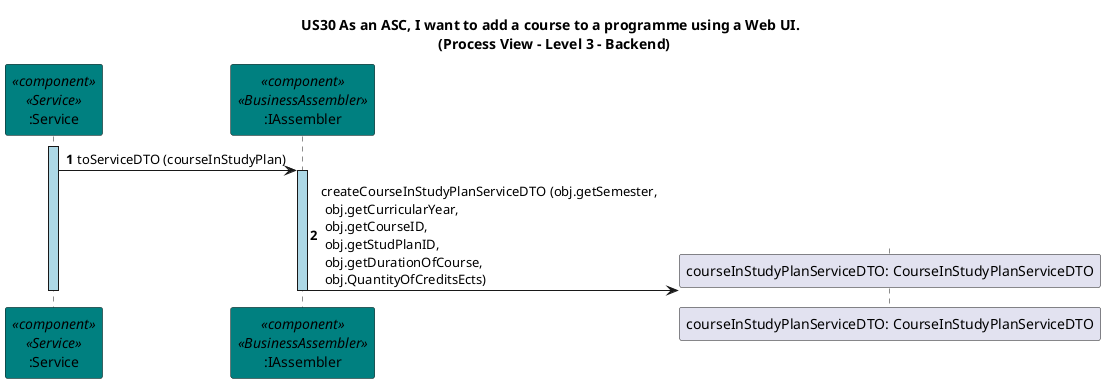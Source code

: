 @startuml
title US30 As an ASC, I want to add a course to a programme using a Web UI. \n (Process View - Level 3 - Backend)

autonumber
skinparam {
  ActivityPadding 2
  ActivityMargin 2
  BoxPadding 2
}

participant ":Service" as service <<component>> <<Service>> #teal
participant ":IAssembler" as assembler <<component>> <<BusinessAssembler>> #teal

activate service #LightBlue
service -> assembler: toServiceDTO (courseInStudyPlan)

activate assembler #LightBlue
create "courseInStudyPlanServiceDTO: CourseInStudyPlanServiceDTO"
assembler -> "courseInStudyPlanServiceDTO: CourseInStudyPlanServiceDTO": createCourseInStudyPlanServiceDTO (obj.getSemester,\n obj.getCurricularYear,\n obj.getCourseID,\n obj.getStudPlanID,\n obj.getDurationOfCourse,\n obj.QuantityOfCreditsEcts)

deactivate assembler
deactivate service

@enduml